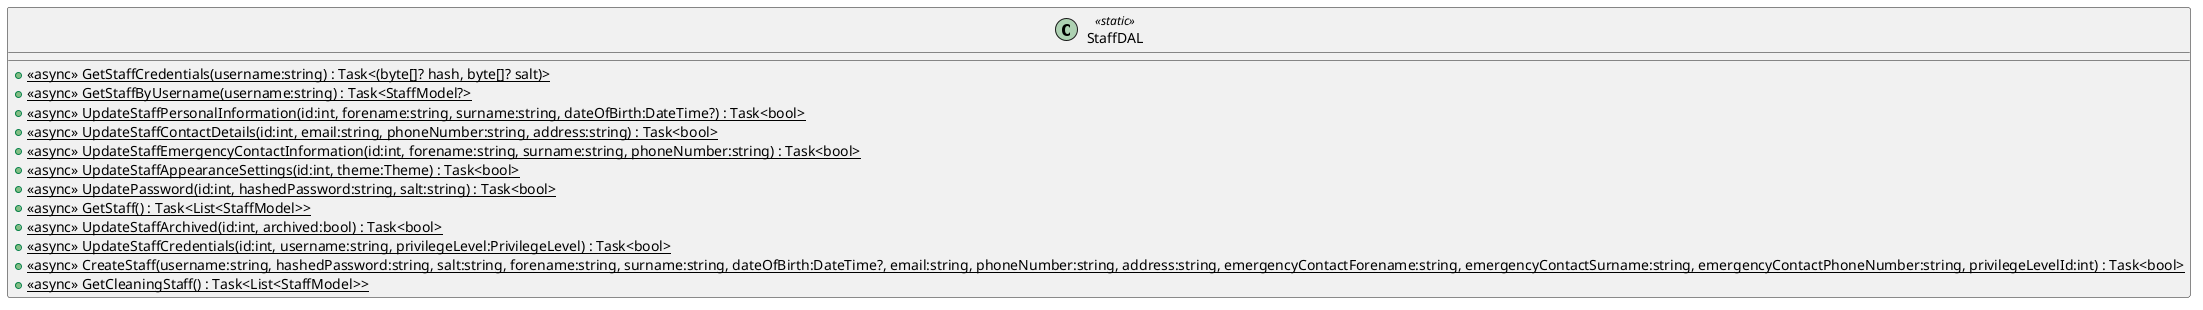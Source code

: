 @startuml
class StaffDAL <<static>> {
    + {static} <<async>> GetStaffCredentials(username:string) : Task<(byte[]? hash, byte[]? salt)>
    + {static} <<async>> GetStaffByUsername(username:string) : Task<StaffModel?>
    + {static} <<async>> UpdateStaffPersonalInformation(id:int, forename:string, surname:string, dateOfBirth:DateTime?) : Task<bool>
    + {static} <<async>> UpdateStaffContactDetails(id:int, email:string, phoneNumber:string, address:string) : Task<bool>
    + {static} <<async>> UpdateStaffEmergencyContactInformation(id:int, forename:string, surname:string, phoneNumber:string) : Task<bool>
    + {static} <<async>> UpdateStaffAppearanceSettings(id:int, theme:Theme) : Task<bool>
    + {static} <<async>> UpdatePassword(id:int, hashedPassword:string, salt:string) : Task<bool>
    + {static} <<async>> GetStaff() : Task<List<StaffModel>>
    + {static} <<async>> UpdateStaffArchived(id:int, archived:bool) : Task<bool>
    + {static} <<async>> UpdateStaffCredentials(id:int, username:string, privilegeLevel:PrivilegeLevel) : Task<bool>
    + {static} <<async>> CreateStaff(username:string, hashedPassword:string, salt:string, forename:string, surname:string, dateOfBirth:DateTime?, email:string, phoneNumber:string, address:string, emergencyContactForename:string, emergencyContactSurname:string, emergencyContactPhoneNumber:string, privilegeLevelId:int) : Task<bool>
    + {static} <<async>> GetCleaningStaff() : Task<List<StaffModel>>
}
@enduml
